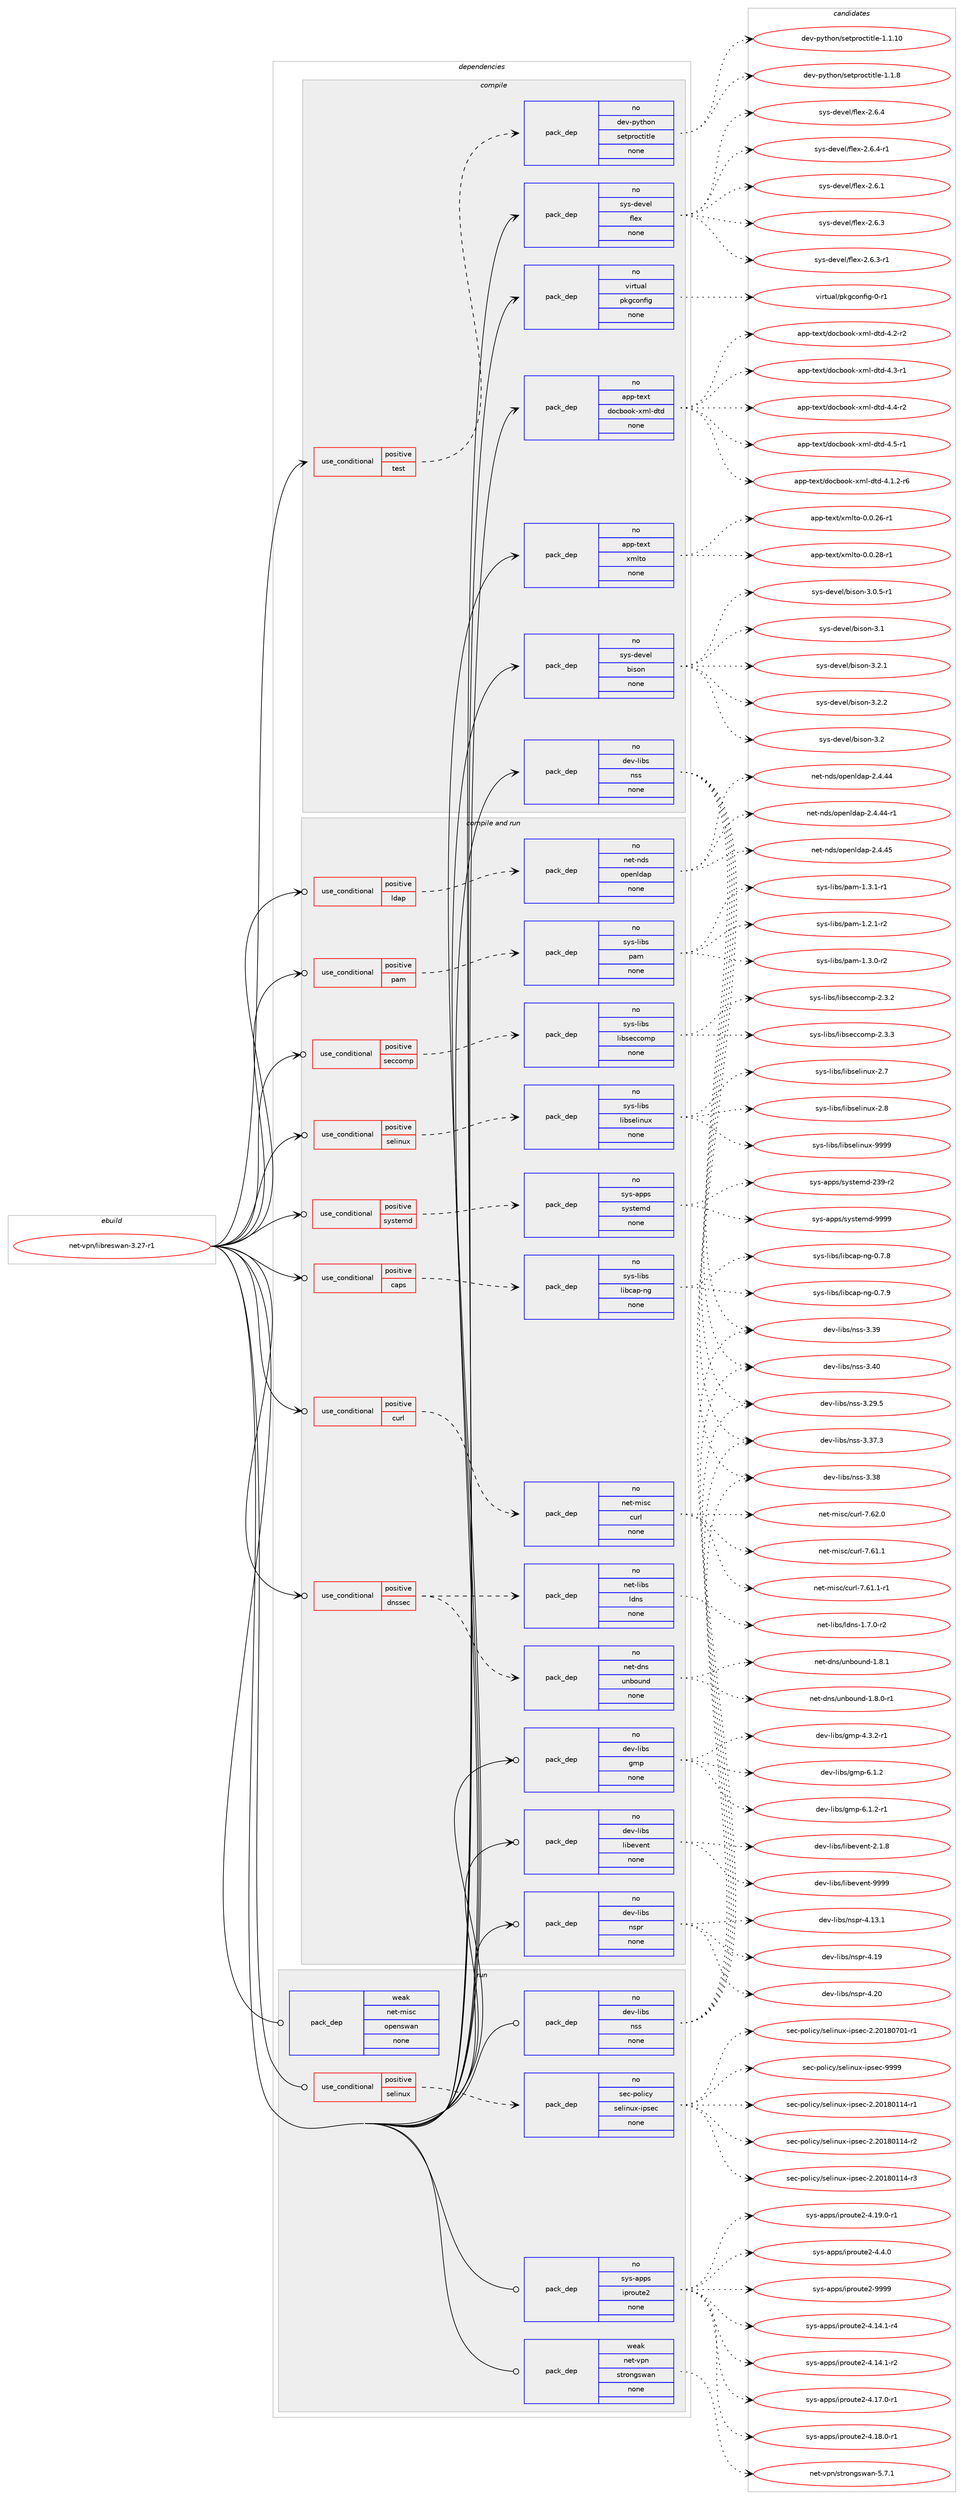 digraph prolog {

# *************
# Graph options
# *************

newrank=true;
concentrate=true;
compound=true;
graph [rankdir=LR,fontname=Helvetica,fontsize=10,ranksep=1.5];#, ranksep=2.5, nodesep=0.2];
edge  [arrowhead=vee];
node  [fontname=Helvetica,fontsize=10];

# **********
# The ebuild
# **********

subgraph cluster_leftcol {
color=gray;
rank=same;
label=<<i>ebuild</i>>;
id [label="net-vpn/libreswan-3.27-r1", color=red, width=4, href="../net-vpn/libreswan-3.27-r1.svg"];
}

# ****************
# The dependencies
# ****************

subgraph cluster_midcol {
color=gray;
label=<<i>dependencies</i>>;
subgraph cluster_compile {
fillcolor="#eeeeee";
style=filled;
label=<<i>compile</i>>;
subgraph cond957 {
dependency5936 [label=<<TABLE BORDER="0" CELLBORDER="1" CELLSPACING="0" CELLPADDING="4"><TR><TD ROWSPAN="3" CELLPADDING="10">use_conditional</TD></TR><TR><TD>positive</TD></TR><TR><TD>test</TD></TR></TABLE>>, shape=none, color=red];
subgraph pack4831 {
dependency5937 [label=<<TABLE BORDER="0" CELLBORDER="1" CELLSPACING="0" CELLPADDING="4" WIDTH="220"><TR><TD ROWSPAN="6" CELLPADDING="30">pack_dep</TD></TR><TR><TD WIDTH="110">no</TD></TR><TR><TD>dev-python</TD></TR><TR><TD>setproctitle</TD></TR><TR><TD>none</TD></TR><TR><TD></TD></TR></TABLE>>, shape=none, color=blue];
}
dependency5936:e -> dependency5937:w [weight=20,style="dashed",arrowhead="vee"];
}
id:e -> dependency5936:w [weight=20,style="solid",arrowhead="vee"];
subgraph pack4832 {
dependency5938 [label=<<TABLE BORDER="0" CELLBORDER="1" CELLSPACING="0" CELLPADDING="4" WIDTH="220"><TR><TD ROWSPAN="6" CELLPADDING="30">pack_dep</TD></TR><TR><TD WIDTH="110">no</TD></TR><TR><TD>app-text</TD></TR><TR><TD>docbook-xml-dtd</TD></TR><TR><TD>none</TD></TR><TR><TD></TD></TR></TABLE>>, shape=none, color=blue];
}
id:e -> dependency5938:w [weight=20,style="solid",arrowhead="vee"];
subgraph pack4833 {
dependency5939 [label=<<TABLE BORDER="0" CELLBORDER="1" CELLSPACING="0" CELLPADDING="4" WIDTH="220"><TR><TD ROWSPAN="6" CELLPADDING="30">pack_dep</TD></TR><TR><TD WIDTH="110">no</TD></TR><TR><TD>app-text</TD></TR><TR><TD>xmlto</TD></TR><TR><TD>none</TD></TR><TR><TD></TD></TR></TABLE>>, shape=none, color=blue];
}
id:e -> dependency5939:w [weight=20,style="solid",arrowhead="vee"];
subgraph pack4834 {
dependency5940 [label=<<TABLE BORDER="0" CELLBORDER="1" CELLSPACING="0" CELLPADDING="4" WIDTH="220"><TR><TD ROWSPAN="6" CELLPADDING="30">pack_dep</TD></TR><TR><TD WIDTH="110">no</TD></TR><TR><TD>dev-libs</TD></TR><TR><TD>nss</TD></TR><TR><TD>none</TD></TR><TR><TD></TD></TR></TABLE>>, shape=none, color=blue];
}
id:e -> dependency5940:w [weight=20,style="solid",arrowhead="vee"];
subgraph pack4835 {
dependency5941 [label=<<TABLE BORDER="0" CELLBORDER="1" CELLSPACING="0" CELLPADDING="4" WIDTH="220"><TR><TD ROWSPAN="6" CELLPADDING="30">pack_dep</TD></TR><TR><TD WIDTH="110">no</TD></TR><TR><TD>sys-devel</TD></TR><TR><TD>bison</TD></TR><TR><TD>none</TD></TR><TR><TD></TD></TR></TABLE>>, shape=none, color=blue];
}
id:e -> dependency5941:w [weight=20,style="solid",arrowhead="vee"];
subgraph pack4836 {
dependency5942 [label=<<TABLE BORDER="0" CELLBORDER="1" CELLSPACING="0" CELLPADDING="4" WIDTH="220"><TR><TD ROWSPAN="6" CELLPADDING="30">pack_dep</TD></TR><TR><TD WIDTH="110">no</TD></TR><TR><TD>sys-devel</TD></TR><TR><TD>flex</TD></TR><TR><TD>none</TD></TR><TR><TD></TD></TR></TABLE>>, shape=none, color=blue];
}
id:e -> dependency5942:w [weight=20,style="solid",arrowhead="vee"];
subgraph pack4837 {
dependency5943 [label=<<TABLE BORDER="0" CELLBORDER="1" CELLSPACING="0" CELLPADDING="4" WIDTH="220"><TR><TD ROWSPAN="6" CELLPADDING="30">pack_dep</TD></TR><TR><TD WIDTH="110">no</TD></TR><TR><TD>virtual</TD></TR><TR><TD>pkgconfig</TD></TR><TR><TD>none</TD></TR><TR><TD></TD></TR></TABLE>>, shape=none, color=blue];
}
id:e -> dependency5943:w [weight=20,style="solid",arrowhead="vee"];
}
subgraph cluster_compileandrun {
fillcolor="#eeeeee";
style=filled;
label=<<i>compile and run</i>>;
subgraph cond958 {
dependency5944 [label=<<TABLE BORDER="0" CELLBORDER="1" CELLSPACING="0" CELLPADDING="4"><TR><TD ROWSPAN="3" CELLPADDING="10">use_conditional</TD></TR><TR><TD>positive</TD></TR><TR><TD>caps</TD></TR></TABLE>>, shape=none, color=red];
subgraph pack4838 {
dependency5945 [label=<<TABLE BORDER="0" CELLBORDER="1" CELLSPACING="0" CELLPADDING="4" WIDTH="220"><TR><TD ROWSPAN="6" CELLPADDING="30">pack_dep</TD></TR><TR><TD WIDTH="110">no</TD></TR><TR><TD>sys-libs</TD></TR><TR><TD>libcap-ng</TD></TR><TR><TD>none</TD></TR><TR><TD></TD></TR></TABLE>>, shape=none, color=blue];
}
dependency5944:e -> dependency5945:w [weight=20,style="dashed",arrowhead="vee"];
}
id:e -> dependency5944:w [weight=20,style="solid",arrowhead="odotvee"];
subgraph cond959 {
dependency5946 [label=<<TABLE BORDER="0" CELLBORDER="1" CELLSPACING="0" CELLPADDING="4"><TR><TD ROWSPAN="3" CELLPADDING="10">use_conditional</TD></TR><TR><TD>positive</TD></TR><TR><TD>curl</TD></TR></TABLE>>, shape=none, color=red];
subgraph pack4839 {
dependency5947 [label=<<TABLE BORDER="0" CELLBORDER="1" CELLSPACING="0" CELLPADDING="4" WIDTH="220"><TR><TD ROWSPAN="6" CELLPADDING="30">pack_dep</TD></TR><TR><TD WIDTH="110">no</TD></TR><TR><TD>net-misc</TD></TR><TR><TD>curl</TD></TR><TR><TD>none</TD></TR><TR><TD></TD></TR></TABLE>>, shape=none, color=blue];
}
dependency5946:e -> dependency5947:w [weight=20,style="dashed",arrowhead="vee"];
}
id:e -> dependency5946:w [weight=20,style="solid",arrowhead="odotvee"];
subgraph cond960 {
dependency5948 [label=<<TABLE BORDER="0" CELLBORDER="1" CELLSPACING="0" CELLPADDING="4"><TR><TD ROWSPAN="3" CELLPADDING="10">use_conditional</TD></TR><TR><TD>positive</TD></TR><TR><TD>dnssec</TD></TR></TABLE>>, shape=none, color=red];
subgraph pack4840 {
dependency5949 [label=<<TABLE BORDER="0" CELLBORDER="1" CELLSPACING="0" CELLPADDING="4" WIDTH="220"><TR><TD ROWSPAN="6" CELLPADDING="30">pack_dep</TD></TR><TR><TD WIDTH="110">no</TD></TR><TR><TD>net-dns</TD></TR><TR><TD>unbound</TD></TR><TR><TD>none</TD></TR><TR><TD></TD></TR></TABLE>>, shape=none, color=blue];
}
dependency5948:e -> dependency5949:w [weight=20,style="dashed",arrowhead="vee"];
subgraph pack4841 {
dependency5950 [label=<<TABLE BORDER="0" CELLBORDER="1" CELLSPACING="0" CELLPADDING="4" WIDTH="220"><TR><TD ROWSPAN="6" CELLPADDING="30">pack_dep</TD></TR><TR><TD WIDTH="110">no</TD></TR><TR><TD>net-libs</TD></TR><TR><TD>ldns</TD></TR><TR><TD>none</TD></TR><TR><TD></TD></TR></TABLE>>, shape=none, color=blue];
}
dependency5948:e -> dependency5950:w [weight=20,style="dashed",arrowhead="vee"];
}
id:e -> dependency5948:w [weight=20,style="solid",arrowhead="odotvee"];
subgraph cond961 {
dependency5951 [label=<<TABLE BORDER="0" CELLBORDER="1" CELLSPACING="0" CELLPADDING="4"><TR><TD ROWSPAN="3" CELLPADDING="10">use_conditional</TD></TR><TR><TD>positive</TD></TR><TR><TD>ldap</TD></TR></TABLE>>, shape=none, color=red];
subgraph pack4842 {
dependency5952 [label=<<TABLE BORDER="0" CELLBORDER="1" CELLSPACING="0" CELLPADDING="4" WIDTH="220"><TR><TD ROWSPAN="6" CELLPADDING="30">pack_dep</TD></TR><TR><TD WIDTH="110">no</TD></TR><TR><TD>net-nds</TD></TR><TR><TD>openldap</TD></TR><TR><TD>none</TD></TR><TR><TD></TD></TR></TABLE>>, shape=none, color=blue];
}
dependency5951:e -> dependency5952:w [weight=20,style="dashed",arrowhead="vee"];
}
id:e -> dependency5951:w [weight=20,style="solid",arrowhead="odotvee"];
subgraph cond962 {
dependency5953 [label=<<TABLE BORDER="0" CELLBORDER="1" CELLSPACING="0" CELLPADDING="4"><TR><TD ROWSPAN="3" CELLPADDING="10">use_conditional</TD></TR><TR><TD>positive</TD></TR><TR><TD>pam</TD></TR></TABLE>>, shape=none, color=red];
subgraph pack4843 {
dependency5954 [label=<<TABLE BORDER="0" CELLBORDER="1" CELLSPACING="0" CELLPADDING="4" WIDTH="220"><TR><TD ROWSPAN="6" CELLPADDING="30">pack_dep</TD></TR><TR><TD WIDTH="110">no</TD></TR><TR><TD>sys-libs</TD></TR><TR><TD>pam</TD></TR><TR><TD>none</TD></TR><TR><TD></TD></TR></TABLE>>, shape=none, color=blue];
}
dependency5953:e -> dependency5954:w [weight=20,style="dashed",arrowhead="vee"];
}
id:e -> dependency5953:w [weight=20,style="solid",arrowhead="odotvee"];
subgraph cond963 {
dependency5955 [label=<<TABLE BORDER="0" CELLBORDER="1" CELLSPACING="0" CELLPADDING="4"><TR><TD ROWSPAN="3" CELLPADDING="10">use_conditional</TD></TR><TR><TD>positive</TD></TR><TR><TD>seccomp</TD></TR></TABLE>>, shape=none, color=red];
subgraph pack4844 {
dependency5956 [label=<<TABLE BORDER="0" CELLBORDER="1" CELLSPACING="0" CELLPADDING="4" WIDTH="220"><TR><TD ROWSPAN="6" CELLPADDING="30">pack_dep</TD></TR><TR><TD WIDTH="110">no</TD></TR><TR><TD>sys-libs</TD></TR><TR><TD>libseccomp</TD></TR><TR><TD>none</TD></TR><TR><TD></TD></TR></TABLE>>, shape=none, color=blue];
}
dependency5955:e -> dependency5956:w [weight=20,style="dashed",arrowhead="vee"];
}
id:e -> dependency5955:w [weight=20,style="solid",arrowhead="odotvee"];
subgraph cond964 {
dependency5957 [label=<<TABLE BORDER="0" CELLBORDER="1" CELLSPACING="0" CELLPADDING="4"><TR><TD ROWSPAN="3" CELLPADDING="10">use_conditional</TD></TR><TR><TD>positive</TD></TR><TR><TD>selinux</TD></TR></TABLE>>, shape=none, color=red];
subgraph pack4845 {
dependency5958 [label=<<TABLE BORDER="0" CELLBORDER="1" CELLSPACING="0" CELLPADDING="4" WIDTH="220"><TR><TD ROWSPAN="6" CELLPADDING="30">pack_dep</TD></TR><TR><TD WIDTH="110">no</TD></TR><TR><TD>sys-libs</TD></TR><TR><TD>libselinux</TD></TR><TR><TD>none</TD></TR><TR><TD></TD></TR></TABLE>>, shape=none, color=blue];
}
dependency5957:e -> dependency5958:w [weight=20,style="dashed",arrowhead="vee"];
}
id:e -> dependency5957:w [weight=20,style="solid",arrowhead="odotvee"];
subgraph cond965 {
dependency5959 [label=<<TABLE BORDER="0" CELLBORDER="1" CELLSPACING="0" CELLPADDING="4"><TR><TD ROWSPAN="3" CELLPADDING="10">use_conditional</TD></TR><TR><TD>positive</TD></TR><TR><TD>systemd</TD></TR></TABLE>>, shape=none, color=red];
subgraph pack4846 {
dependency5960 [label=<<TABLE BORDER="0" CELLBORDER="1" CELLSPACING="0" CELLPADDING="4" WIDTH="220"><TR><TD ROWSPAN="6" CELLPADDING="30">pack_dep</TD></TR><TR><TD WIDTH="110">no</TD></TR><TR><TD>sys-apps</TD></TR><TR><TD>systemd</TD></TR><TR><TD>none</TD></TR><TR><TD></TD></TR></TABLE>>, shape=none, color=blue];
}
dependency5959:e -> dependency5960:w [weight=20,style="dashed",arrowhead="vee"];
}
id:e -> dependency5959:w [weight=20,style="solid",arrowhead="odotvee"];
subgraph pack4847 {
dependency5961 [label=<<TABLE BORDER="0" CELLBORDER="1" CELLSPACING="0" CELLPADDING="4" WIDTH="220"><TR><TD ROWSPAN="6" CELLPADDING="30">pack_dep</TD></TR><TR><TD WIDTH="110">no</TD></TR><TR><TD>dev-libs</TD></TR><TR><TD>gmp</TD></TR><TR><TD>none</TD></TR><TR><TD></TD></TR></TABLE>>, shape=none, color=blue];
}
id:e -> dependency5961:w [weight=20,style="solid",arrowhead="odotvee"];
subgraph pack4848 {
dependency5962 [label=<<TABLE BORDER="0" CELLBORDER="1" CELLSPACING="0" CELLPADDING="4" WIDTH="220"><TR><TD ROWSPAN="6" CELLPADDING="30">pack_dep</TD></TR><TR><TD WIDTH="110">no</TD></TR><TR><TD>dev-libs</TD></TR><TR><TD>libevent</TD></TR><TR><TD>none</TD></TR><TR><TD></TD></TR></TABLE>>, shape=none, color=blue];
}
id:e -> dependency5962:w [weight=20,style="solid",arrowhead="odotvee"];
subgraph pack4849 {
dependency5963 [label=<<TABLE BORDER="0" CELLBORDER="1" CELLSPACING="0" CELLPADDING="4" WIDTH="220"><TR><TD ROWSPAN="6" CELLPADDING="30">pack_dep</TD></TR><TR><TD WIDTH="110">no</TD></TR><TR><TD>dev-libs</TD></TR><TR><TD>nspr</TD></TR><TR><TD>none</TD></TR><TR><TD></TD></TR></TABLE>>, shape=none, color=blue];
}
id:e -> dependency5963:w [weight=20,style="solid",arrowhead="odotvee"];
}
subgraph cluster_run {
fillcolor="#eeeeee";
style=filled;
label=<<i>run</i>>;
subgraph cond966 {
dependency5964 [label=<<TABLE BORDER="0" CELLBORDER="1" CELLSPACING="0" CELLPADDING="4"><TR><TD ROWSPAN="3" CELLPADDING="10">use_conditional</TD></TR><TR><TD>positive</TD></TR><TR><TD>selinux</TD></TR></TABLE>>, shape=none, color=red];
subgraph pack4850 {
dependency5965 [label=<<TABLE BORDER="0" CELLBORDER="1" CELLSPACING="0" CELLPADDING="4" WIDTH="220"><TR><TD ROWSPAN="6" CELLPADDING="30">pack_dep</TD></TR><TR><TD WIDTH="110">no</TD></TR><TR><TD>sec-policy</TD></TR><TR><TD>selinux-ipsec</TD></TR><TR><TD>none</TD></TR><TR><TD></TD></TR></TABLE>>, shape=none, color=blue];
}
dependency5964:e -> dependency5965:w [weight=20,style="dashed",arrowhead="vee"];
}
id:e -> dependency5964:w [weight=20,style="solid",arrowhead="odot"];
subgraph pack4851 {
dependency5966 [label=<<TABLE BORDER="0" CELLBORDER="1" CELLSPACING="0" CELLPADDING="4" WIDTH="220"><TR><TD ROWSPAN="6" CELLPADDING="30">pack_dep</TD></TR><TR><TD WIDTH="110">no</TD></TR><TR><TD>dev-libs</TD></TR><TR><TD>nss</TD></TR><TR><TD>none</TD></TR><TR><TD></TD></TR></TABLE>>, shape=none, color=blue];
}
id:e -> dependency5966:w [weight=20,style="solid",arrowhead="odot"];
subgraph pack4852 {
dependency5967 [label=<<TABLE BORDER="0" CELLBORDER="1" CELLSPACING="0" CELLPADDING="4" WIDTH="220"><TR><TD ROWSPAN="6" CELLPADDING="30">pack_dep</TD></TR><TR><TD WIDTH="110">no</TD></TR><TR><TD>sys-apps</TD></TR><TR><TD>iproute2</TD></TR><TR><TD>none</TD></TR><TR><TD></TD></TR></TABLE>>, shape=none, color=blue];
}
id:e -> dependency5967:w [weight=20,style="solid",arrowhead="odot"];
subgraph pack4853 {
dependency5968 [label=<<TABLE BORDER="0" CELLBORDER="1" CELLSPACING="0" CELLPADDING="4" WIDTH="220"><TR><TD ROWSPAN="6" CELLPADDING="30">pack_dep</TD></TR><TR><TD WIDTH="110">weak</TD></TR><TR><TD>net-misc</TD></TR><TR><TD>openswan</TD></TR><TR><TD>none</TD></TR><TR><TD></TD></TR></TABLE>>, shape=none, color=blue];
}
id:e -> dependency5968:w [weight=20,style="solid",arrowhead="odot"];
subgraph pack4854 {
dependency5969 [label=<<TABLE BORDER="0" CELLBORDER="1" CELLSPACING="0" CELLPADDING="4" WIDTH="220"><TR><TD ROWSPAN="6" CELLPADDING="30">pack_dep</TD></TR><TR><TD WIDTH="110">weak</TD></TR><TR><TD>net-vpn</TD></TR><TR><TD>strongswan</TD></TR><TR><TD>none</TD></TR><TR><TD></TD></TR></TABLE>>, shape=none, color=blue];
}
id:e -> dependency5969:w [weight=20,style="solid",arrowhead="odot"];
}
}

# **************
# The candidates
# **************

subgraph cluster_choices {
rank=same;
color=gray;
label=<<i>candidates</i>>;

subgraph choice4831 {
color=black;
nodesep=1;
choice10010111845112121116104111110471151011161121141119911610511610810145494649464948 [label="dev-python/setproctitle-1.1.10", color=red, width=4,href="../dev-python/setproctitle-1.1.10.svg"];
choice100101118451121211161041111104711510111611211411199116105116108101454946494656 [label="dev-python/setproctitle-1.1.8", color=red, width=4,href="../dev-python/setproctitle-1.1.8.svg"];
dependency5937:e -> choice10010111845112121116104111110471151011161121141119911610511610810145494649464948:w [style=dotted,weight="100"];
dependency5937:e -> choice100101118451121211161041111104711510111611211411199116105116108101454946494656:w [style=dotted,weight="100"];
}
subgraph choice4832 {
color=black;
nodesep=1;
choice971121124511610112011647100111999811111110745120109108451001161004552464946504511454 [label="app-text/docbook-xml-dtd-4.1.2-r6", color=red, width=4,href="../app-text/docbook-xml-dtd-4.1.2-r6.svg"];
choice97112112451161011201164710011199981111111074512010910845100116100455246504511450 [label="app-text/docbook-xml-dtd-4.2-r2", color=red, width=4,href="../app-text/docbook-xml-dtd-4.2-r2.svg"];
choice97112112451161011201164710011199981111111074512010910845100116100455246514511449 [label="app-text/docbook-xml-dtd-4.3-r1", color=red, width=4,href="../app-text/docbook-xml-dtd-4.3-r1.svg"];
choice97112112451161011201164710011199981111111074512010910845100116100455246524511450 [label="app-text/docbook-xml-dtd-4.4-r2", color=red, width=4,href="../app-text/docbook-xml-dtd-4.4-r2.svg"];
choice97112112451161011201164710011199981111111074512010910845100116100455246534511449 [label="app-text/docbook-xml-dtd-4.5-r1", color=red, width=4,href="../app-text/docbook-xml-dtd-4.5-r1.svg"];
dependency5938:e -> choice971121124511610112011647100111999811111110745120109108451001161004552464946504511454:w [style=dotted,weight="100"];
dependency5938:e -> choice97112112451161011201164710011199981111111074512010910845100116100455246504511450:w [style=dotted,weight="100"];
dependency5938:e -> choice97112112451161011201164710011199981111111074512010910845100116100455246514511449:w [style=dotted,weight="100"];
dependency5938:e -> choice97112112451161011201164710011199981111111074512010910845100116100455246524511450:w [style=dotted,weight="100"];
dependency5938:e -> choice97112112451161011201164710011199981111111074512010910845100116100455246534511449:w [style=dotted,weight="100"];
}
subgraph choice4833 {
color=black;
nodesep=1;
choice971121124511610112011647120109108116111454846484650544511449 [label="app-text/xmlto-0.0.26-r1", color=red, width=4,href="../app-text/xmlto-0.0.26-r1.svg"];
choice971121124511610112011647120109108116111454846484650564511449 [label="app-text/xmlto-0.0.28-r1", color=red, width=4,href="../app-text/xmlto-0.0.28-r1.svg"];
dependency5939:e -> choice971121124511610112011647120109108116111454846484650544511449:w [style=dotted,weight="100"];
dependency5939:e -> choice971121124511610112011647120109108116111454846484650564511449:w [style=dotted,weight="100"];
}
subgraph choice4834 {
color=black;
nodesep=1;
choice10010111845108105981154711011511545514650574653 [label="dev-libs/nss-3.29.5", color=red, width=4,href="../dev-libs/nss-3.29.5.svg"];
choice10010111845108105981154711011511545514651554651 [label="dev-libs/nss-3.37.3", color=red, width=4,href="../dev-libs/nss-3.37.3.svg"];
choice1001011184510810598115471101151154551465156 [label="dev-libs/nss-3.38", color=red, width=4,href="../dev-libs/nss-3.38.svg"];
choice1001011184510810598115471101151154551465157 [label="dev-libs/nss-3.39", color=red, width=4,href="../dev-libs/nss-3.39.svg"];
choice1001011184510810598115471101151154551465248 [label="dev-libs/nss-3.40", color=red, width=4,href="../dev-libs/nss-3.40.svg"];
dependency5940:e -> choice10010111845108105981154711011511545514650574653:w [style=dotted,weight="100"];
dependency5940:e -> choice10010111845108105981154711011511545514651554651:w [style=dotted,weight="100"];
dependency5940:e -> choice1001011184510810598115471101151154551465156:w [style=dotted,weight="100"];
dependency5940:e -> choice1001011184510810598115471101151154551465157:w [style=dotted,weight="100"];
dependency5940:e -> choice1001011184510810598115471101151154551465248:w [style=dotted,weight="100"];
}
subgraph choice4835 {
color=black;
nodesep=1;
choice11512111545100101118101108479810511511111045514650 [label="sys-devel/bison-3.2", color=red, width=4,href="../sys-devel/bison-3.2.svg"];
choice1151211154510010111810110847981051151111104551464846534511449 [label="sys-devel/bison-3.0.5-r1", color=red, width=4,href="../sys-devel/bison-3.0.5-r1.svg"];
choice11512111545100101118101108479810511511111045514649 [label="sys-devel/bison-3.1", color=red, width=4,href="../sys-devel/bison-3.1.svg"];
choice115121115451001011181011084798105115111110455146504649 [label="sys-devel/bison-3.2.1", color=red, width=4,href="../sys-devel/bison-3.2.1.svg"];
choice115121115451001011181011084798105115111110455146504650 [label="sys-devel/bison-3.2.2", color=red, width=4,href="../sys-devel/bison-3.2.2.svg"];
dependency5941:e -> choice11512111545100101118101108479810511511111045514650:w [style=dotted,weight="100"];
dependency5941:e -> choice1151211154510010111810110847981051151111104551464846534511449:w [style=dotted,weight="100"];
dependency5941:e -> choice11512111545100101118101108479810511511111045514649:w [style=dotted,weight="100"];
dependency5941:e -> choice115121115451001011181011084798105115111110455146504649:w [style=dotted,weight="100"];
dependency5941:e -> choice115121115451001011181011084798105115111110455146504650:w [style=dotted,weight="100"];
}
subgraph choice4836 {
color=black;
nodesep=1;
choice1151211154510010111810110847102108101120455046544649 [label="sys-devel/flex-2.6.1", color=red, width=4,href="../sys-devel/flex-2.6.1.svg"];
choice1151211154510010111810110847102108101120455046544651 [label="sys-devel/flex-2.6.3", color=red, width=4,href="../sys-devel/flex-2.6.3.svg"];
choice11512111545100101118101108471021081011204550465446514511449 [label="sys-devel/flex-2.6.3-r1", color=red, width=4,href="../sys-devel/flex-2.6.3-r1.svg"];
choice1151211154510010111810110847102108101120455046544652 [label="sys-devel/flex-2.6.4", color=red, width=4,href="../sys-devel/flex-2.6.4.svg"];
choice11512111545100101118101108471021081011204550465446524511449 [label="sys-devel/flex-2.6.4-r1", color=red, width=4,href="../sys-devel/flex-2.6.4-r1.svg"];
dependency5942:e -> choice1151211154510010111810110847102108101120455046544649:w [style=dotted,weight="100"];
dependency5942:e -> choice1151211154510010111810110847102108101120455046544651:w [style=dotted,weight="100"];
dependency5942:e -> choice11512111545100101118101108471021081011204550465446514511449:w [style=dotted,weight="100"];
dependency5942:e -> choice1151211154510010111810110847102108101120455046544652:w [style=dotted,weight="100"];
dependency5942:e -> choice11512111545100101118101108471021081011204550465446524511449:w [style=dotted,weight="100"];
}
subgraph choice4837 {
color=black;
nodesep=1;
choice11810511411611797108471121071039911111010210510345484511449 [label="virtual/pkgconfig-0-r1", color=red, width=4,href="../virtual/pkgconfig-0-r1.svg"];
dependency5943:e -> choice11810511411611797108471121071039911111010210510345484511449:w [style=dotted,weight="100"];
}
subgraph choice4838 {
color=black;
nodesep=1;
choice11512111545108105981154710810598999711245110103454846554656 [label="sys-libs/libcap-ng-0.7.8", color=red, width=4,href="../sys-libs/libcap-ng-0.7.8.svg"];
choice11512111545108105981154710810598999711245110103454846554657 [label="sys-libs/libcap-ng-0.7.9", color=red, width=4,href="../sys-libs/libcap-ng-0.7.9.svg"];
dependency5945:e -> choice11512111545108105981154710810598999711245110103454846554656:w [style=dotted,weight="100"];
dependency5945:e -> choice11512111545108105981154710810598999711245110103454846554657:w [style=dotted,weight="100"];
}
subgraph choice4839 {
color=black;
nodesep=1;
choice1101011164510910511599479911711410845554654494649 [label="net-misc/curl-7.61.1", color=red, width=4,href="../net-misc/curl-7.61.1.svg"];
choice11010111645109105115994799117114108455546544946494511449 [label="net-misc/curl-7.61.1-r1", color=red, width=4,href="../net-misc/curl-7.61.1-r1.svg"];
choice1101011164510910511599479911711410845554654504648 [label="net-misc/curl-7.62.0", color=red, width=4,href="../net-misc/curl-7.62.0.svg"];
dependency5947:e -> choice1101011164510910511599479911711410845554654494649:w [style=dotted,weight="100"];
dependency5947:e -> choice11010111645109105115994799117114108455546544946494511449:w [style=dotted,weight="100"];
dependency5947:e -> choice1101011164510910511599479911711410845554654504648:w [style=dotted,weight="100"];
}
subgraph choice4840 {
color=black;
nodesep=1;
choice1101011164510011011547117110981111171101004549465646484511449 [label="net-dns/unbound-1.8.0-r1", color=red, width=4,href="../net-dns/unbound-1.8.0-r1.svg"];
choice110101116451001101154711711098111117110100454946564649 [label="net-dns/unbound-1.8.1", color=red, width=4,href="../net-dns/unbound-1.8.1.svg"];
dependency5949:e -> choice1101011164510011011547117110981111171101004549465646484511449:w [style=dotted,weight="100"];
dependency5949:e -> choice110101116451001101154711711098111117110100454946564649:w [style=dotted,weight="100"];
}
subgraph choice4841 {
color=black;
nodesep=1;
choice1101011164510810598115471081001101154549465546484511450 [label="net-libs/ldns-1.7.0-r2", color=red, width=4,href="../net-libs/ldns-1.7.0-r2.svg"];
dependency5950:e -> choice1101011164510810598115471081001101154549465546484511450:w [style=dotted,weight="100"];
}
subgraph choice4842 {
color=black;
nodesep=1;
choice11010111645110100115471111121011101081009711245504652465252 [label="net-nds/openldap-2.4.44", color=red, width=4,href="../net-nds/openldap-2.4.44.svg"];
choice110101116451101001154711111210111010810097112455046524652524511449 [label="net-nds/openldap-2.4.44-r1", color=red, width=4,href="../net-nds/openldap-2.4.44-r1.svg"];
choice11010111645110100115471111121011101081009711245504652465253 [label="net-nds/openldap-2.4.45", color=red, width=4,href="../net-nds/openldap-2.4.45.svg"];
dependency5952:e -> choice11010111645110100115471111121011101081009711245504652465252:w [style=dotted,weight="100"];
dependency5952:e -> choice110101116451101001154711111210111010810097112455046524652524511449:w [style=dotted,weight="100"];
dependency5952:e -> choice11010111645110100115471111121011101081009711245504652465253:w [style=dotted,weight="100"];
}
subgraph choice4843 {
color=black;
nodesep=1;
choice115121115451081059811547112971094549465046494511450 [label="sys-libs/pam-1.2.1-r2", color=red, width=4,href="../sys-libs/pam-1.2.1-r2.svg"];
choice115121115451081059811547112971094549465146484511450 [label="sys-libs/pam-1.3.0-r2", color=red, width=4,href="../sys-libs/pam-1.3.0-r2.svg"];
choice115121115451081059811547112971094549465146494511449 [label="sys-libs/pam-1.3.1-r1", color=red, width=4,href="../sys-libs/pam-1.3.1-r1.svg"];
dependency5954:e -> choice115121115451081059811547112971094549465046494511450:w [style=dotted,weight="100"];
dependency5954:e -> choice115121115451081059811547112971094549465146484511450:w [style=dotted,weight="100"];
dependency5954:e -> choice115121115451081059811547112971094549465146494511449:w [style=dotted,weight="100"];
}
subgraph choice4844 {
color=black;
nodesep=1;
choice115121115451081059811547108105981151019999111109112455046514650 [label="sys-libs/libseccomp-2.3.2", color=red, width=4,href="../sys-libs/libseccomp-2.3.2.svg"];
choice115121115451081059811547108105981151019999111109112455046514651 [label="sys-libs/libseccomp-2.3.3", color=red, width=4,href="../sys-libs/libseccomp-2.3.3.svg"];
dependency5956:e -> choice115121115451081059811547108105981151019999111109112455046514650:w [style=dotted,weight="100"];
dependency5956:e -> choice115121115451081059811547108105981151019999111109112455046514651:w [style=dotted,weight="100"];
}
subgraph choice4845 {
color=black;
nodesep=1;
choice1151211154510810598115471081059811510110810511011712045504655 [label="sys-libs/libselinux-2.7", color=red, width=4,href="../sys-libs/libselinux-2.7.svg"];
choice1151211154510810598115471081059811510110810511011712045504656 [label="sys-libs/libselinux-2.8", color=red, width=4,href="../sys-libs/libselinux-2.8.svg"];
choice115121115451081059811547108105981151011081051101171204557575757 [label="sys-libs/libselinux-9999", color=red, width=4,href="../sys-libs/libselinux-9999.svg"];
dependency5958:e -> choice1151211154510810598115471081059811510110810511011712045504655:w [style=dotted,weight="100"];
dependency5958:e -> choice1151211154510810598115471081059811510110810511011712045504656:w [style=dotted,weight="100"];
dependency5958:e -> choice115121115451081059811547108105981151011081051101171204557575757:w [style=dotted,weight="100"];
}
subgraph choice4846 {
color=black;
nodesep=1;
choice115121115459711211211547115121115116101109100455051574511450 [label="sys-apps/systemd-239-r2", color=red, width=4,href="../sys-apps/systemd-239-r2.svg"];
choice1151211154597112112115471151211151161011091004557575757 [label="sys-apps/systemd-9999", color=red, width=4,href="../sys-apps/systemd-9999.svg"];
dependency5960:e -> choice115121115459711211211547115121115116101109100455051574511450:w [style=dotted,weight="100"];
dependency5960:e -> choice1151211154597112112115471151211151161011091004557575757:w [style=dotted,weight="100"];
}
subgraph choice4847 {
color=black;
nodesep=1;
choice1001011184510810598115471031091124552465146504511449 [label="dev-libs/gmp-4.3.2-r1", color=red, width=4,href="../dev-libs/gmp-4.3.2-r1.svg"];
choice100101118451081059811547103109112455446494650 [label="dev-libs/gmp-6.1.2", color=red, width=4,href="../dev-libs/gmp-6.1.2.svg"];
choice1001011184510810598115471031091124554464946504511449 [label="dev-libs/gmp-6.1.2-r1", color=red, width=4,href="../dev-libs/gmp-6.1.2-r1.svg"];
dependency5961:e -> choice1001011184510810598115471031091124552465146504511449:w [style=dotted,weight="100"];
dependency5961:e -> choice100101118451081059811547103109112455446494650:w [style=dotted,weight="100"];
dependency5961:e -> choice1001011184510810598115471031091124554464946504511449:w [style=dotted,weight="100"];
}
subgraph choice4848 {
color=black;
nodesep=1;
choice10010111845108105981154710810598101118101110116455046494656 [label="dev-libs/libevent-2.1.8", color=red, width=4,href="../dev-libs/libevent-2.1.8.svg"];
choice100101118451081059811547108105981011181011101164557575757 [label="dev-libs/libevent-9999", color=red, width=4,href="../dev-libs/libevent-9999.svg"];
dependency5962:e -> choice10010111845108105981154710810598101118101110116455046494656:w [style=dotted,weight="100"];
dependency5962:e -> choice100101118451081059811547108105981011181011101164557575757:w [style=dotted,weight="100"];
}
subgraph choice4849 {
color=black;
nodesep=1;
choice10010111845108105981154711011511211445524649514649 [label="dev-libs/nspr-4.13.1", color=red, width=4,href="../dev-libs/nspr-4.13.1.svg"];
choice1001011184510810598115471101151121144552464957 [label="dev-libs/nspr-4.19", color=red, width=4,href="../dev-libs/nspr-4.19.svg"];
choice1001011184510810598115471101151121144552465048 [label="dev-libs/nspr-4.20", color=red, width=4,href="../dev-libs/nspr-4.20.svg"];
dependency5963:e -> choice10010111845108105981154711011511211445524649514649:w [style=dotted,weight="100"];
dependency5963:e -> choice1001011184510810598115471101151121144552464957:w [style=dotted,weight="100"];
dependency5963:e -> choice1001011184510810598115471101151121144552465048:w [style=dotted,weight="100"];
}
subgraph choice4850 {
color=black;
nodesep=1;
choice11510199451121111081059912147115101108105110117120451051121151019945504650484956484949524511449 [label="sec-policy/selinux-ipsec-2.20180114-r1", color=red, width=4,href="../sec-policy/selinux-ipsec-2.20180114-r1.svg"];
choice11510199451121111081059912147115101108105110117120451051121151019945504650484956484949524511450 [label="sec-policy/selinux-ipsec-2.20180114-r2", color=red, width=4,href="../sec-policy/selinux-ipsec-2.20180114-r2.svg"];
choice11510199451121111081059912147115101108105110117120451051121151019945504650484956484949524511451 [label="sec-policy/selinux-ipsec-2.20180114-r3", color=red, width=4,href="../sec-policy/selinux-ipsec-2.20180114-r3.svg"];
choice11510199451121111081059912147115101108105110117120451051121151019945504650484956485548494511449 [label="sec-policy/selinux-ipsec-2.20180701-r1", color=red, width=4,href="../sec-policy/selinux-ipsec-2.20180701-r1.svg"];
choice1151019945112111108105991214711510110810511011712045105112115101994557575757 [label="sec-policy/selinux-ipsec-9999", color=red, width=4,href="../sec-policy/selinux-ipsec-9999.svg"];
dependency5965:e -> choice11510199451121111081059912147115101108105110117120451051121151019945504650484956484949524511449:w [style=dotted,weight="100"];
dependency5965:e -> choice11510199451121111081059912147115101108105110117120451051121151019945504650484956484949524511450:w [style=dotted,weight="100"];
dependency5965:e -> choice11510199451121111081059912147115101108105110117120451051121151019945504650484956484949524511451:w [style=dotted,weight="100"];
dependency5965:e -> choice11510199451121111081059912147115101108105110117120451051121151019945504650484956485548494511449:w [style=dotted,weight="100"];
dependency5965:e -> choice1151019945112111108105991214711510110810511011712045105112115101994557575757:w [style=dotted,weight="100"];
}
subgraph choice4851 {
color=black;
nodesep=1;
choice10010111845108105981154711011511545514650574653 [label="dev-libs/nss-3.29.5", color=red, width=4,href="../dev-libs/nss-3.29.5.svg"];
choice10010111845108105981154711011511545514651554651 [label="dev-libs/nss-3.37.3", color=red, width=4,href="../dev-libs/nss-3.37.3.svg"];
choice1001011184510810598115471101151154551465156 [label="dev-libs/nss-3.38", color=red, width=4,href="../dev-libs/nss-3.38.svg"];
choice1001011184510810598115471101151154551465157 [label="dev-libs/nss-3.39", color=red, width=4,href="../dev-libs/nss-3.39.svg"];
choice1001011184510810598115471101151154551465248 [label="dev-libs/nss-3.40", color=red, width=4,href="../dev-libs/nss-3.40.svg"];
dependency5966:e -> choice10010111845108105981154711011511545514650574653:w [style=dotted,weight="100"];
dependency5966:e -> choice10010111845108105981154711011511545514651554651:w [style=dotted,weight="100"];
dependency5966:e -> choice1001011184510810598115471101151154551465156:w [style=dotted,weight="100"];
dependency5966:e -> choice1001011184510810598115471101151154551465157:w [style=dotted,weight="100"];
dependency5966:e -> choice1001011184510810598115471101151154551465248:w [style=dotted,weight="100"];
}
subgraph choice4852 {
color=black;
nodesep=1;
choice11512111545971121121154710511211411111711610150455246495246494511452 [label="sys-apps/iproute2-4.14.1-r4", color=red, width=4,href="../sys-apps/iproute2-4.14.1-r4.svg"];
choice11512111545971121121154710511211411111711610150455246495246494511450 [label="sys-apps/iproute2-4.14.1-r2", color=red, width=4,href="../sys-apps/iproute2-4.14.1-r2.svg"];
choice11512111545971121121154710511211411111711610150455246495546484511449 [label="sys-apps/iproute2-4.17.0-r1", color=red, width=4,href="../sys-apps/iproute2-4.17.0-r1.svg"];
choice11512111545971121121154710511211411111711610150455246495646484511449 [label="sys-apps/iproute2-4.18.0-r1", color=red, width=4,href="../sys-apps/iproute2-4.18.0-r1.svg"];
choice11512111545971121121154710511211411111711610150455246495746484511449 [label="sys-apps/iproute2-4.19.0-r1", color=red, width=4,href="../sys-apps/iproute2-4.19.0-r1.svg"];
choice11512111545971121121154710511211411111711610150455246524648 [label="sys-apps/iproute2-4.4.0", color=red, width=4,href="../sys-apps/iproute2-4.4.0.svg"];
choice115121115459711211211547105112114111117116101504557575757 [label="sys-apps/iproute2-9999", color=red, width=4,href="../sys-apps/iproute2-9999.svg"];
dependency5967:e -> choice11512111545971121121154710511211411111711610150455246495246494511452:w [style=dotted,weight="100"];
dependency5967:e -> choice11512111545971121121154710511211411111711610150455246495246494511450:w [style=dotted,weight="100"];
dependency5967:e -> choice11512111545971121121154710511211411111711610150455246495546484511449:w [style=dotted,weight="100"];
dependency5967:e -> choice11512111545971121121154710511211411111711610150455246495646484511449:w [style=dotted,weight="100"];
dependency5967:e -> choice11512111545971121121154710511211411111711610150455246495746484511449:w [style=dotted,weight="100"];
dependency5967:e -> choice11512111545971121121154710511211411111711610150455246524648:w [style=dotted,weight="100"];
dependency5967:e -> choice115121115459711211211547105112114111117116101504557575757:w [style=dotted,weight="100"];
}
subgraph choice4853 {
color=black;
nodesep=1;
}
subgraph choice4854 {
color=black;
nodesep=1;
choice110101116451181121104711511611411111010311511997110455346554649 [label="net-vpn/strongswan-5.7.1", color=red, width=4,href="../net-vpn/strongswan-5.7.1.svg"];
dependency5969:e -> choice110101116451181121104711511611411111010311511997110455346554649:w [style=dotted,weight="100"];
}
}

}

